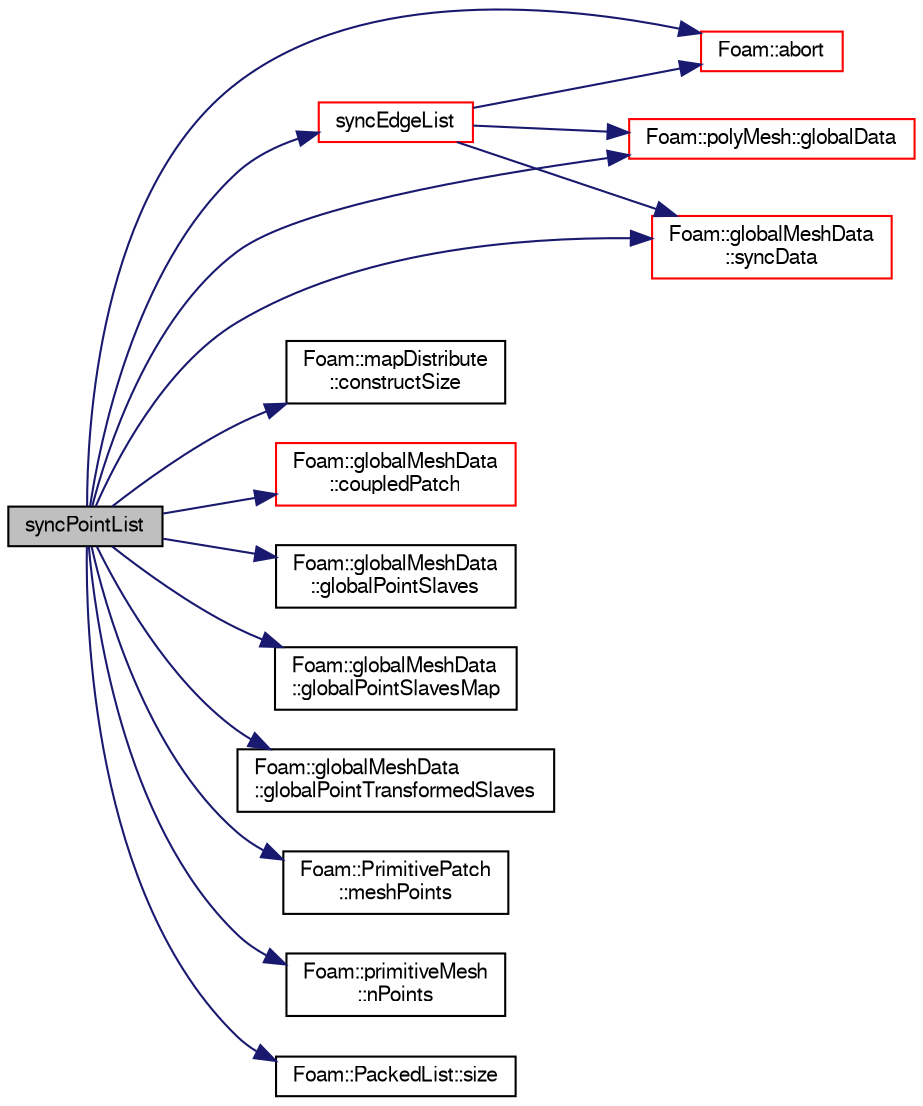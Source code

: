 digraph "syncPointList"
{
  bgcolor="transparent";
  edge [fontname="FreeSans",fontsize="10",labelfontname="FreeSans",labelfontsize="10"];
  node [fontname="FreeSans",fontsize="10",shape=record];
  rankdir="LR";
  Node10324 [label="syncPointList",height=0.2,width=0.4,color="black", fillcolor="grey75", style="filled", fontcolor="black"];
  Node10324 -> Node10325 [color="midnightblue",fontsize="10",style="solid",fontname="FreeSans"];
  Node10325 [label="Foam::abort",height=0.2,width=0.4,color="red",URL="$a21124.html#a447107a607d03e417307c203fa5fb44b"];
  Node10324 -> Node10368 [color="midnightblue",fontsize="10",style="solid",fontname="FreeSans"];
  Node10368 [label="Foam::mapDistribute\l::constructSize",height=0.2,width=0.4,color="black",URL="$a27362.html#aafa5c5eaac08986c309d43bb80c2ab1f",tooltip="Constructed data size. "];
  Node10324 -> Node10369 [color="midnightblue",fontsize="10",style="solid",fontname="FreeSans"];
  Node10369 [label="Foam::globalMeshData\l::coupledPatch",height=0.2,width=0.4,color="red",URL="$a27334.html#adbf1d40edb1a4d9d7175cc03028a82e7",tooltip="Return patch of all coupled faces. "];
  Node10324 -> Node10382 [color="midnightblue",fontsize="10",style="solid",fontname="FreeSans"];
  Node10382 [label="Foam::polyMesh::globalData",height=0.2,width=0.4,color="red",URL="$a27410.html#a5e9cb8eb9e52843d336386b13423d19c",tooltip="Return parallel info. "];
  Node10324 -> Node10383 [color="midnightblue",fontsize="10",style="solid",fontname="FreeSans"];
  Node10383 [label="Foam::globalMeshData\l::globalPointSlaves",height=0.2,width=0.4,color="black",URL="$a27334.html#abd6bb511169e3569e1a9b3e6aa050e4f"];
  Node10324 -> Node10384 [color="midnightblue",fontsize="10",style="solid",fontname="FreeSans"];
  Node10384 [label="Foam::globalMeshData\l::globalPointSlavesMap",height=0.2,width=0.4,color="black",URL="$a27334.html#a747bfe0f5583f76d7691018964bf660e"];
  Node10324 -> Node10385 [color="midnightblue",fontsize="10",style="solid",fontname="FreeSans"];
  Node10385 [label="Foam::globalMeshData\l::globalPointTransformedSlaves",height=0.2,width=0.4,color="black",URL="$a27334.html#ada74699f61ecc1bf6e786fac6a0d0284"];
  Node10324 -> Node10386 [color="midnightblue",fontsize="10",style="solid",fontname="FreeSans"];
  Node10386 [label="Foam::PrimitivePatch\l::meshPoints",height=0.2,width=0.4,color="black",URL="$a27538.html#a52e3a457780fe74b31d39dc046bce1d8",tooltip="Return labelList of mesh points in patch. They are constructed. "];
  Node10324 -> Node10387 [color="midnightblue",fontsize="10",style="solid",fontname="FreeSans"];
  Node10387 [label="Foam::primitiveMesh\l::nPoints",height=0.2,width=0.4,color="black",URL="$a27530.html#a1c886a784a597459dbf2d9470798e9dd"];
  Node10324 -> Node10388 [color="midnightblue",fontsize="10",style="solid",fontname="FreeSans"];
  Node10388 [label="Foam::PackedList::size",height=0.2,width=0.4,color="black",URL="$a25938.html#a47b3bf30da1eb3ab8076b5fbe00e0494",tooltip="Number of entries. "];
  Node10324 -> Node10389 [color="midnightblue",fontsize="10",style="solid",fontname="FreeSans"];
  Node10389 [label="Foam::globalMeshData\l::syncData",height=0.2,width=0.4,color="red",URL="$a27334.html#a81fffc5ec4bfe50dd3ba0a3ca38ee2f1",tooltip="Helper: synchronise data with transforms. "];
  Node10324 -> Node10400 [color="midnightblue",fontsize="10",style="solid",fontname="FreeSans"];
  Node10400 [label="syncEdgeList",height=0.2,width=0.4,color="red",URL="$a27502.html#a5ed3e64d2ef89e3823674727ea1b3d58",tooltip="Synchronize values on all mesh edges. "];
  Node10400 -> Node10325 [color="midnightblue",fontsize="10",style="solid",fontname="FreeSans"];
  Node10400 -> Node10382 [color="midnightblue",fontsize="10",style="solid",fontname="FreeSans"];
  Node10400 -> Node10389 [color="midnightblue",fontsize="10",style="solid",fontname="FreeSans"];
}
